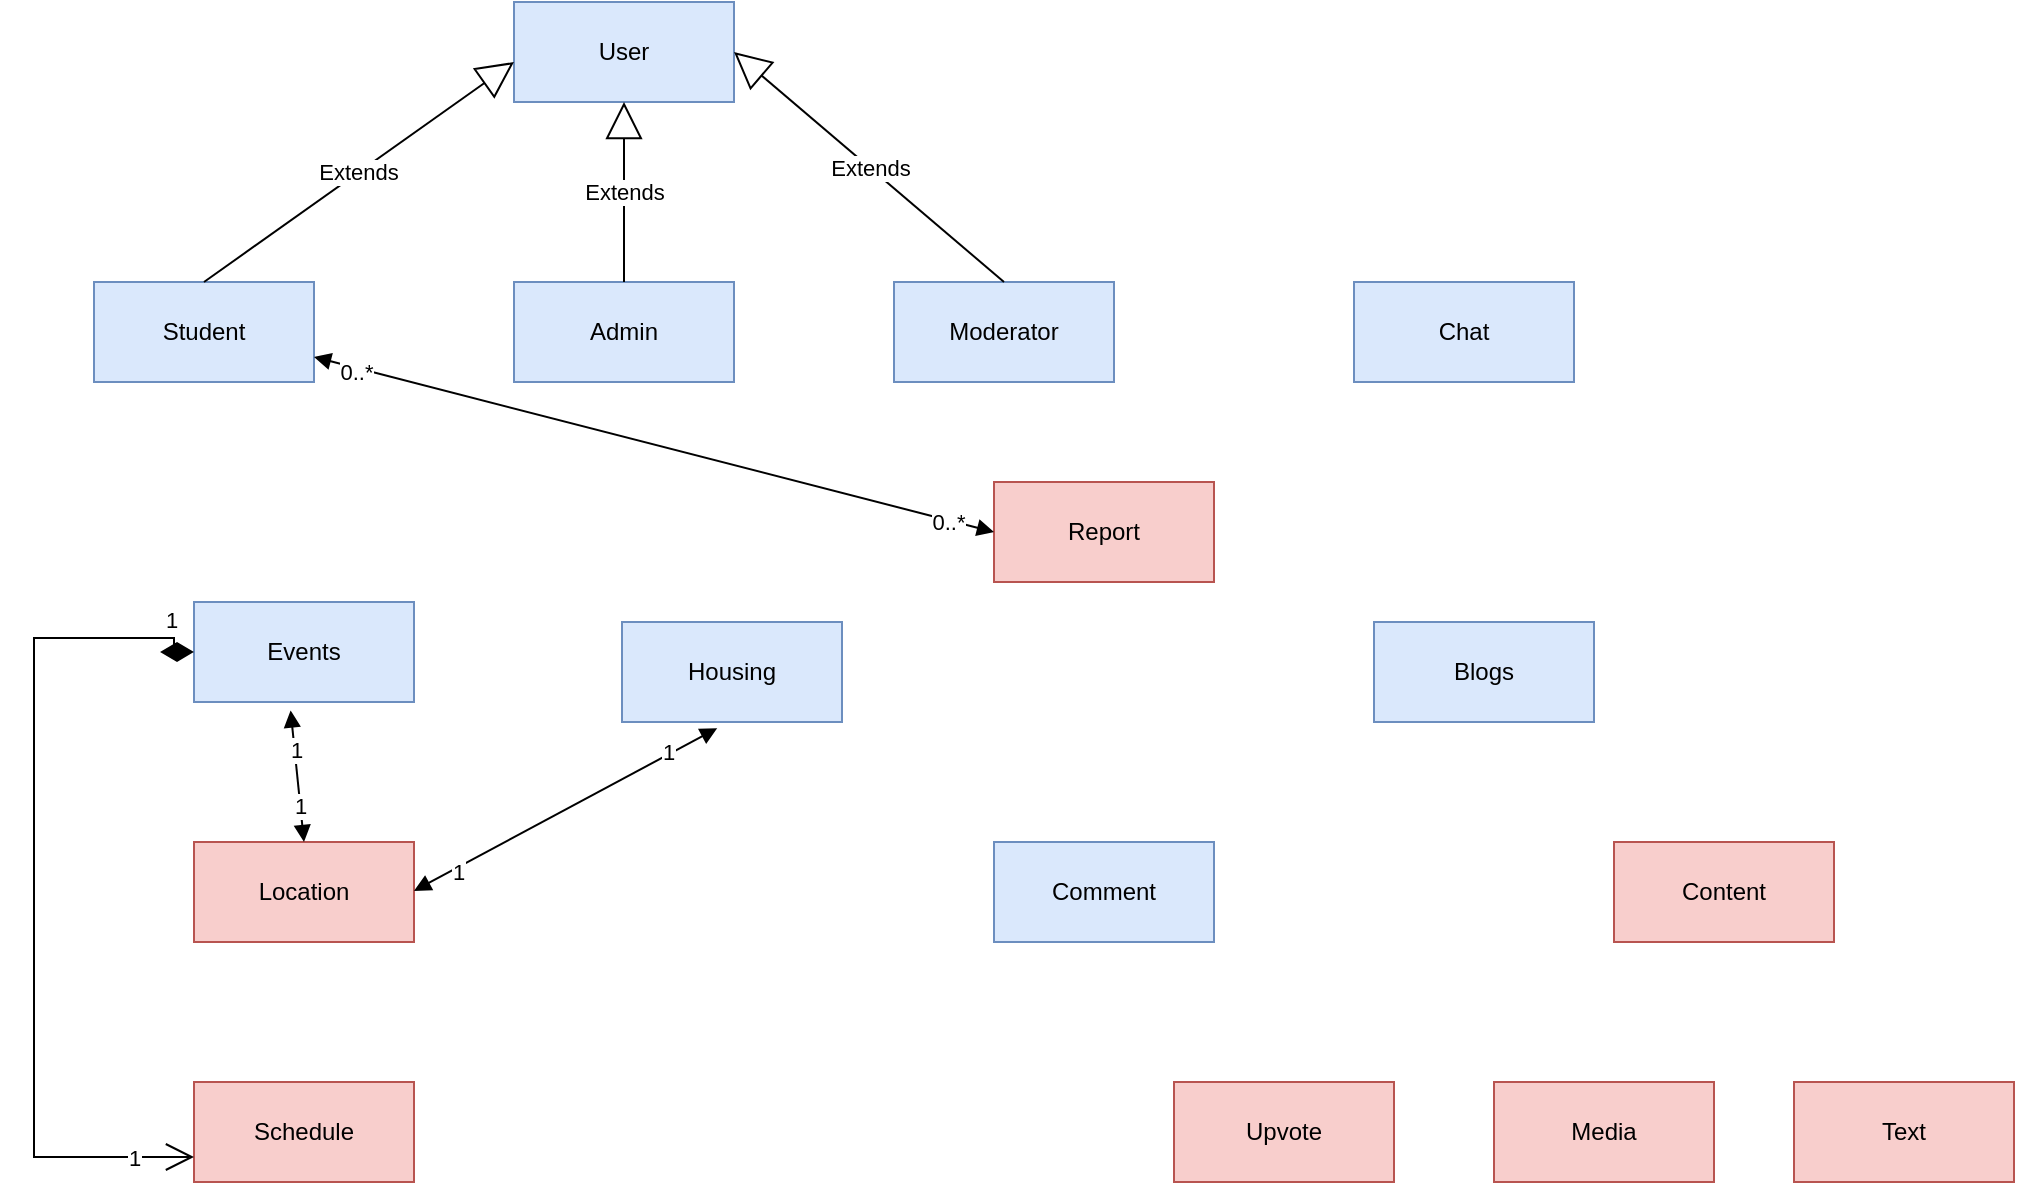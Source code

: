 <mxfile version="22.1.0" type="device">
  <diagram name="Page-1" id="_EqWpXkyfr5JN3OEyzDd">
    <mxGraphModel dx="1967" dy="668" grid="1" gridSize="10" guides="1" tooltips="1" connect="1" arrows="1" fold="1" page="1" pageScale="1" pageWidth="827" pageHeight="1169" math="0" shadow="0">
      <root>
        <mxCell id="0" />
        <mxCell id="1" parent="0" />
        <mxCell id="M_r-PNv6Q2VGsZAk2GS0-1" value="User" style="html=1;whiteSpace=wrap;fillColor=#dae8fc;strokeColor=#6c8ebf;" vertex="1" parent="1">
          <mxGeometry x="250" y="10" width="110" height="50" as="geometry" />
        </mxCell>
        <mxCell id="M_r-PNv6Q2VGsZAk2GS0-2" value="Student" style="html=1;whiteSpace=wrap;fillColor=#dae8fc;strokeColor=#6c8ebf;" vertex="1" parent="1">
          <mxGeometry x="40" y="150" width="110" height="50" as="geometry" />
        </mxCell>
        <mxCell id="M_r-PNv6Q2VGsZAk2GS0-3" value="Admin" style="html=1;whiteSpace=wrap;fillColor=#dae8fc;strokeColor=#6c8ebf;" vertex="1" parent="1">
          <mxGeometry x="250" y="150" width="110" height="50" as="geometry" />
        </mxCell>
        <mxCell id="M_r-PNv6Q2VGsZAk2GS0-4" value="Moderator" style="html=1;whiteSpace=wrap;fillColor=#dae8fc;strokeColor=#6c8ebf;" vertex="1" parent="1">
          <mxGeometry x="440" y="150" width="110" height="50" as="geometry" />
        </mxCell>
        <mxCell id="M_r-PNv6Q2VGsZAk2GS0-10" value="Housing" style="html=1;whiteSpace=wrap;fillColor=#dae8fc;strokeColor=#6c8ebf;" vertex="1" parent="1">
          <mxGeometry x="304" y="320" width="110" height="50" as="geometry" />
        </mxCell>
        <mxCell id="M_r-PNv6Q2VGsZAk2GS0-11" value="Chat" style="html=1;whiteSpace=wrap;fillColor=#dae8fc;strokeColor=#6c8ebf;" vertex="1" parent="1">
          <mxGeometry x="670" y="150" width="110" height="50" as="geometry" />
        </mxCell>
        <mxCell id="M_r-PNv6Q2VGsZAk2GS0-12" value="Events" style="html=1;whiteSpace=wrap;fillColor=#dae8fc;strokeColor=#6c8ebf;" vertex="1" parent="1">
          <mxGeometry x="90" y="310" width="110" height="50" as="geometry" />
        </mxCell>
        <mxCell id="M_r-PNv6Q2VGsZAk2GS0-14" value="Comment" style="html=1;whiteSpace=wrap;fillColor=#dae8fc;strokeColor=#6c8ebf;" vertex="1" parent="1">
          <mxGeometry x="490" y="430" width="110" height="50" as="geometry" />
        </mxCell>
        <mxCell id="M_r-PNv6Q2VGsZAk2GS0-17" value="Location" style="html=1;whiteSpace=wrap;fillColor=#f8cecc;strokeColor=#b85450;" vertex="1" parent="1">
          <mxGeometry x="90" y="430" width="110" height="50" as="geometry" />
        </mxCell>
        <mxCell id="M_r-PNv6Q2VGsZAk2GS0-18" value="Schedule" style="html=1;whiteSpace=wrap;fillColor=#f8cecc;strokeColor=#b85450;" vertex="1" parent="1">
          <mxGeometry x="90" y="550" width="110" height="50" as="geometry" />
        </mxCell>
        <mxCell id="M_r-PNv6Q2VGsZAk2GS0-19" value="Blogs" style="html=1;whiteSpace=wrap;fillColor=#dae8fc;strokeColor=#6c8ebf;" vertex="1" parent="1">
          <mxGeometry x="680" y="320" width="110" height="50" as="geometry" />
        </mxCell>
        <mxCell id="M_r-PNv6Q2VGsZAk2GS0-21" value="Upvote" style="html=1;whiteSpace=wrap;fillColor=#f8cecc;strokeColor=#b85450;" vertex="1" parent="1">
          <mxGeometry x="580" y="550" width="110" height="50" as="geometry" />
        </mxCell>
        <mxCell id="M_r-PNv6Q2VGsZAk2GS0-22" value="Media" style="html=1;whiteSpace=wrap;fillColor=#f8cecc;strokeColor=#b85450;" vertex="1" parent="1">
          <mxGeometry x="740" y="550" width="110" height="50" as="geometry" />
        </mxCell>
        <mxCell id="M_r-PNv6Q2VGsZAk2GS0-23" value="Content" style="html=1;whiteSpace=wrap;fillColor=#f8cecc;strokeColor=#b85450;" vertex="1" parent="1">
          <mxGeometry x="800" y="430" width="110" height="50" as="geometry" />
        </mxCell>
        <mxCell id="M_r-PNv6Q2VGsZAk2GS0-24" value="Text" style="html=1;whiteSpace=wrap;fillColor=#f8cecc;strokeColor=#b85450;" vertex="1" parent="1">
          <mxGeometry x="890" y="550" width="110" height="50" as="geometry" />
        </mxCell>
        <mxCell id="M_r-PNv6Q2VGsZAk2GS0-25" value="Report" style="html=1;whiteSpace=wrap;fillColor=#f8cecc;strokeColor=#b85450;" vertex="1" parent="1">
          <mxGeometry x="490" y="250" width="110" height="50" as="geometry" />
        </mxCell>
        <mxCell id="M_r-PNv6Q2VGsZAk2GS0-28" value="Extends" style="endArrow=block;endSize=16;endFill=0;html=1;rounded=0;exitX=0.5;exitY=0;exitDx=0;exitDy=0;" edge="1" parent="1" source="M_r-PNv6Q2VGsZAk2GS0-2">
          <mxGeometry width="160" relative="1" as="geometry">
            <mxPoint x="90" y="40" as="sourcePoint" />
            <mxPoint x="250" y="40" as="targetPoint" />
          </mxGeometry>
        </mxCell>
        <mxCell id="M_r-PNv6Q2VGsZAk2GS0-29" value="Extends" style="endArrow=block;endSize=16;endFill=0;html=1;rounded=0;entryX=0.5;entryY=1;entryDx=0;entryDy=0;exitX=0.5;exitY=0;exitDx=0;exitDy=0;" edge="1" parent="1" source="M_r-PNv6Q2VGsZAk2GS0-3" target="M_r-PNv6Q2VGsZAk2GS0-1">
          <mxGeometry width="160" relative="1" as="geometry">
            <mxPoint x="144" y="100" as="sourcePoint" />
            <mxPoint x="304" y="100" as="targetPoint" />
          </mxGeometry>
        </mxCell>
        <mxCell id="M_r-PNv6Q2VGsZAk2GS0-30" value="Extends" style="endArrow=block;endSize=16;endFill=0;html=1;rounded=0;entryX=1;entryY=0.5;entryDx=0;entryDy=0;exitX=0.5;exitY=0;exitDx=0;exitDy=0;" edge="1" parent="1" source="M_r-PNv6Q2VGsZAk2GS0-4" target="M_r-PNv6Q2VGsZAk2GS0-1">
          <mxGeometry width="160" relative="1" as="geometry">
            <mxPoint x="410" y="60" as="sourcePoint" />
            <mxPoint x="570" y="60" as="targetPoint" />
          </mxGeometry>
        </mxCell>
        <mxCell id="M_r-PNv6Q2VGsZAk2GS0-31" value="" style="endArrow=block;startArrow=block;endFill=1;startFill=1;html=1;rounded=0;entryX=0;entryY=0.5;entryDx=0;entryDy=0;exitX=1;exitY=0.75;exitDx=0;exitDy=0;" edge="1" parent="1" source="M_r-PNv6Q2VGsZAk2GS0-2" target="M_r-PNv6Q2VGsZAk2GS0-25">
          <mxGeometry width="160" relative="1" as="geometry">
            <mxPoint x="160" y="190" as="sourcePoint" />
            <mxPoint x="480" y="270" as="targetPoint" />
          </mxGeometry>
        </mxCell>
        <mxCell id="M_r-PNv6Q2VGsZAk2GS0-32" value="0..*" style="edgeLabel;html=1;align=center;verticalAlign=middle;resizable=0;points=[];" vertex="1" connectable="0" parent="M_r-PNv6Q2VGsZAk2GS0-31">
          <mxGeometry x="-0.875" y="-2" relative="1" as="geometry">
            <mxPoint as="offset" />
          </mxGeometry>
        </mxCell>
        <mxCell id="M_r-PNv6Q2VGsZAk2GS0-33" value="0..*" style="edgeLabel;html=1;align=center;verticalAlign=middle;resizable=0;points=[];" vertex="1" connectable="0" parent="M_r-PNv6Q2VGsZAk2GS0-31">
          <mxGeometry x="0.867" y="-1" relative="1" as="geometry">
            <mxPoint as="offset" />
          </mxGeometry>
        </mxCell>
        <mxCell id="M_r-PNv6Q2VGsZAk2GS0-34" value="" style="endArrow=block;startArrow=block;endFill=1;startFill=1;html=1;rounded=0;exitX=0.439;exitY=1.084;exitDx=0;exitDy=0;exitPerimeter=0;entryX=0.5;entryY=0;entryDx=0;entryDy=0;" edge="1" parent="1" source="M_r-PNv6Q2VGsZAk2GS0-12" target="M_r-PNv6Q2VGsZAk2GS0-17">
          <mxGeometry width="160" relative="1" as="geometry">
            <mxPoint x="120" y="390" as="sourcePoint" />
            <mxPoint x="280" y="390" as="targetPoint" />
            <Array as="points" />
          </mxGeometry>
        </mxCell>
        <mxCell id="M_r-PNv6Q2VGsZAk2GS0-35" value="1" style="edgeLabel;html=1;align=center;verticalAlign=middle;resizable=0;points=[];" vertex="1" connectable="0" parent="M_r-PNv6Q2VGsZAk2GS0-34">
          <mxGeometry x="-0.391" relative="1" as="geometry">
            <mxPoint as="offset" />
          </mxGeometry>
        </mxCell>
        <mxCell id="M_r-PNv6Q2VGsZAk2GS0-38" value="1&lt;br&gt;" style="edgeLabel;html=1;align=center;verticalAlign=middle;resizable=0;points=[];" vertex="1" connectable="0" parent="M_r-PNv6Q2VGsZAk2GS0-34">
          <mxGeometry x="0.452" relative="1" as="geometry">
            <mxPoint as="offset" />
          </mxGeometry>
        </mxCell>
        <mxCell id="M_r-PNv6Q2VGsZAk2GS0-39" value="" style="endArrow=block;startArrow=block;endFill=1;startFill=1;html=1;rounded=0;entryX=0.433;entryY=1.062;entryDx=0;entryDy=0;entryPerimeter=0;" edge="1" parent="1" target="M_r-PNv6Q2VGsZAk2GS0-10">
          <mxGeometry width="160" relative="1" as="geometry">
            <mxPoint x="200" y="454.44" as="sourcePoint" />
            <mxPoint x="360" y="454.44" as="targetPoint" />
          </mxGeometry>
        </mxCell>
        <mxCell id="M_r-PNv6Q2VGsZAk2GS0-40" value="1&lt;br&gt;" style="edgeLabel;html=1;align=center;verticalAlign=middle;resizable=0;points=[];" vertex="1" connectable="0" parent="M_r-PNv6Q2VGsZAk2GS0-39">
          <mxGeometry x="-0.728" y="-2" relative="1" as="geometry">
            <mxPoint as="offset" />
          </mxGeometry>
        </mxCell>
        <mxCell id="M_r-PNv6Q2VGsZAk2GS0-41" value="1&lt;br&gt;" style="edgeLabel;html=1;align=center;verticalAlign=middle;resizable=0;points=[];" vertex="1" connectable="0" parent="M_r-PNv6Q2VGsZAk2GS0-39">
          <mxGeometry x="0.677" y="2" relative="1" as="geometry">
            <mxPoint as="offset" />
          </mxGeometry>
        </mxCell>
        <mxCell id="M_r-PNv6Q2VGsZAk2GS0-42" value="1" style="endArrow=open;html=1;endSize=12;startArrow=diamondThin;startSize=14;startFill=1;edgeStyle=orthogonalEdgeStyle;align=left;verticalAlign=bottom;rounded=0;entryX=0;entryY=0.75;entryDx=0;entryDy=0;exitX=0;exitY=0.5;exitDx=0;exitDy=0;" edge="1" parent="1" source="M_r-PNv6Q2VGsZAk2GS0-12" target="M_r-PNv6Q2VGsZAk2GS0-18">
          <mxGeometry x="-0.891" relative="1" as="geometry">
            <mxPoint x="80" y="337.5" as="sourcePoint" />
            <mxPoint x="80" y="582.5" as="targetPoint" />
            <Array as="points">
              <mxPoint x="80" y="335" />
              <mxPoint x="80" y="328" />
              <mxPoint x="10" y="328" />
              <mxPoint x="10" y="588" />
            </Array>
            <mxPoint as="offset" />
          </mxGeometry>
        </mxCell>
        <mxCell id="M_r-PNv6Q2VGsZAk2GS0-43" value="1" style="edgeLabel;html=1;align=center;verticalAlign=middle;resizable=0;points=[];" vertex="1" connectable="0" parent="M_r-PNv6Q2VGsZAk2GS0-42">
          <mxGeometry x="0.858" relative="1" as="geometry">
            <mxPoint as="offset" />
          </mxGeometry>
        </mxCell>
      </root>
    </mxGraphModel>
  </diagram>
</mxfile>
